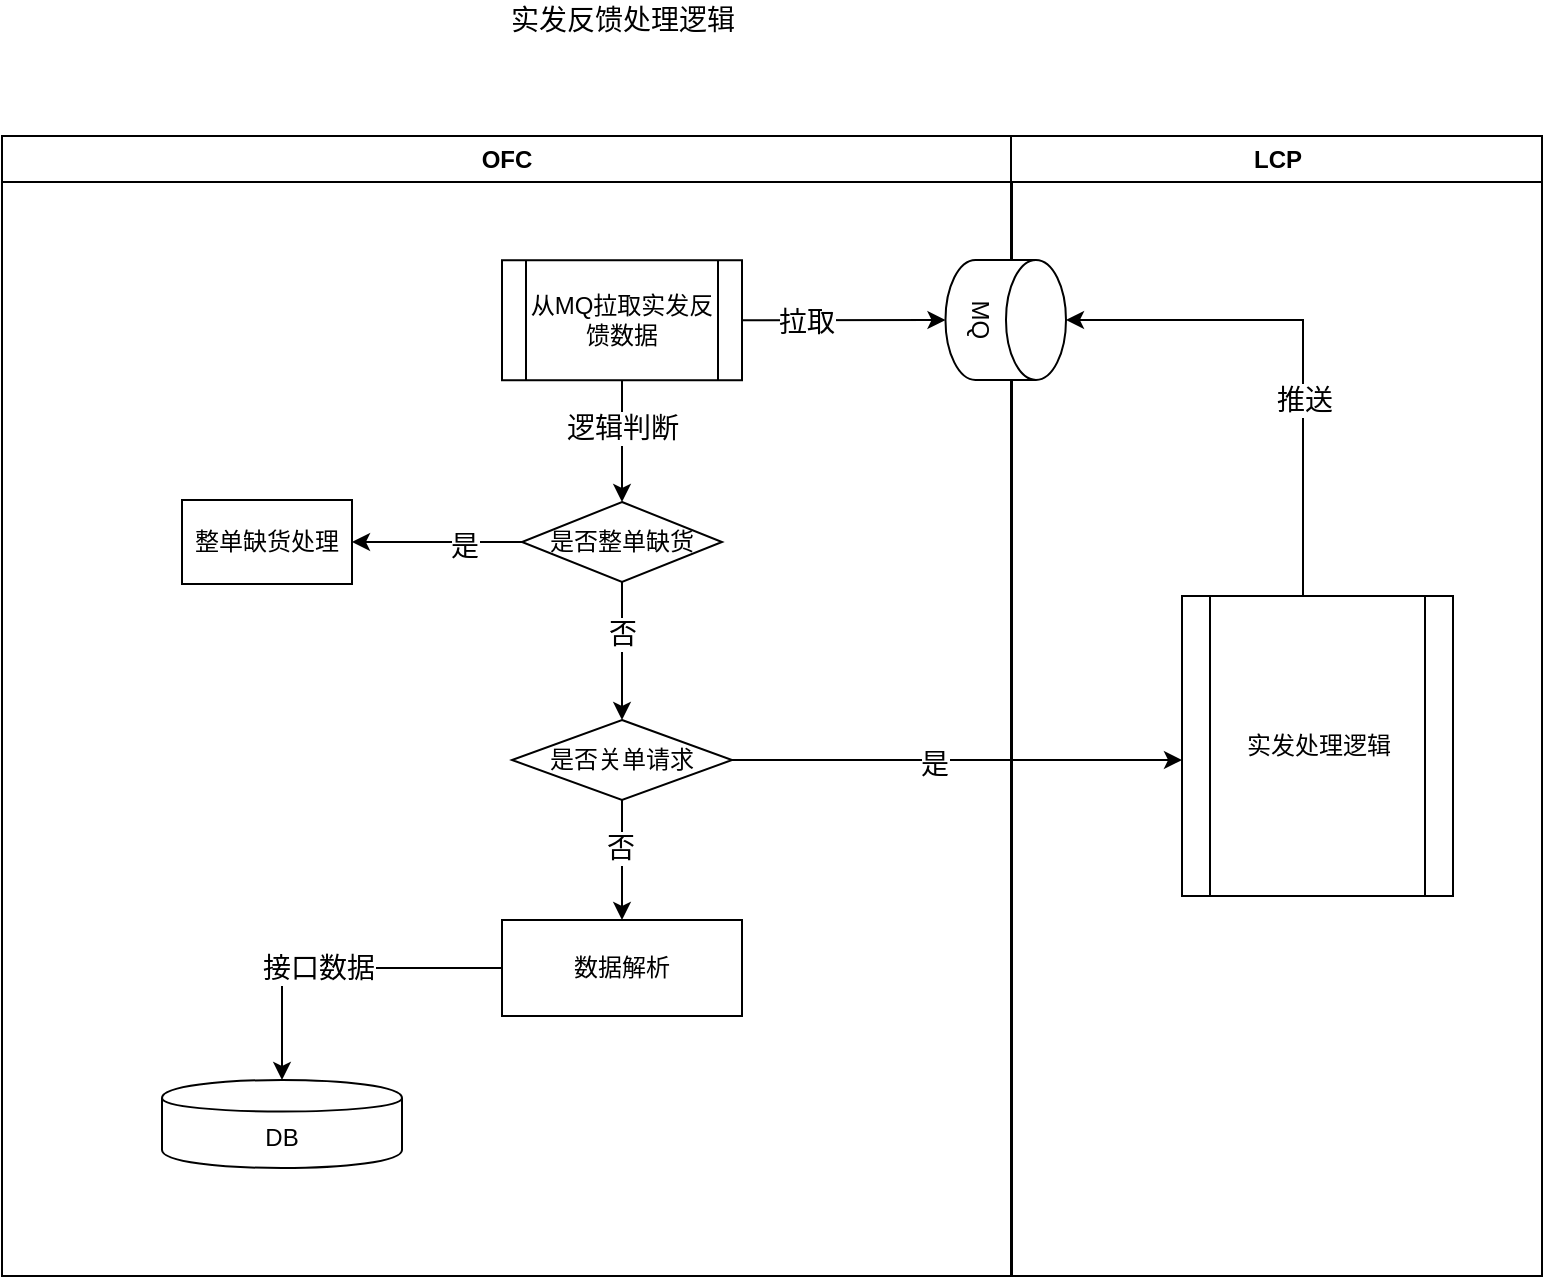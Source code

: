 <mxfile version="13.7.5" type="github">
  <diagram name="Page-1" id="e7e014a7-5840-1c2e-5031-d8a46d1fe8dd">
    <mxGraphModel dx="1304" dy="607" grid="1" gridSize="10" guides="1" tooltips="1" connect="1" arrows="1" fold="1" page="1" pageScale="1" pageWidth="1169" pageHeight="826" background="#ffffff" math="0" shadow="0">
      <root>
        <mxCell id="0" />
        <mxCell id="1" parent="0" />
        <mxCell id="2" value="OFC" style="swimlane;whiteSpace=wrap" parent="1" vertex="1">
          <mxGeometry x="220" y="128" width="505" height="570" as="geometry" />
        </mxCell>
        <mxCell id="zWzzXLhB3YzLZSfjlvJ7-43" value="从MQ拉取实发反馈数据" style="shape=process;whiteSpace=wrap;html=1;backgroundOutline=1;" vertex="1" parent="2">
          <mxGeometry x="250" y="62.12" width="120" height="60" as="geometry" />
        </mxCell>
        <mxCell id="zWzzXLhB3YzLZSfjlvJ7-51" value="是否整单缺货" style="rhombus;whiteSpace=wrap;html=1;" vertex="1" parent="2">
          <mxGeometry x="260" y="183" width="100" height="40" as="geometry" />
        </mxCell>
        <mxCell id="zWzzXLhB3YzLZSfjlvJ7-52" value="" style="edgeStyle=orthogonalEdgeStyle;rounded=0;orthogonalLoop=1;jettySize=auto;html=1;" edge="1" parent="2" source="zWzzXLhB3YzLZSfjlvJ7-43" target="zWzzXLhB3YzLZSfjlvJ7-51">
          <mxGeometry relative="1" as="geometry" />
        </mxCell>
        <mxCell id="zWzzXLhB3YzLZSfjlvJ7-69" value="逻辑判断" style="edgeLabel;html=1;align=center;verticalAlign=middle;resizable=0;points=[];fontSize=14;" vertex="1" connectable="0" parent="zWzzXLhB3YzLZSfjlvJ7-52">
          <mxGeometry x="-0.206" relative="1" as="geometry">
            <mxPoint as="offset" />
          </mxGeometry>
        </mxCell>
        <mxCell id="zWzzXLhB3YzLZSfjlvJ7-53" value="整单缺货处理" style="whiteSpace=wrap;html=1;" vertex="1" parent="2">
          <mxGeometry x="90" y="182" width="85" height="42" as="geometry" />
        </mxCell>
        <mxCell id="zWzzXLhB3YzLZSfjlvJ7-54" value="" style="edgeStyle=orthogonalEdgeStyle;rounded=0;orthogonalLoop=1;jettySize=auto;html=1;" edge="1" parent="2" source="zWzzXLhB3YzLZSfjlvJ7-51" target="zWzzXLhB3YzLZSfjlvJ7-53">
          <mxGeometry relative="1" as="geometry" />
        </mxCell>
        <mxCell id="zWzzXLhB3YzLZSfjlvJ7-67" value="是" style="edgeLabel;html=1;align=center;verticalAlign=middle;resizable=0;points=[];fontSize=14;" vertex="1" connectable="0" parent="zWzzXLhB3YzLZSfjlvJ7-54">
          <mxGeometry x="-0.321" y="2" relative="1" as="geometry">
            <mxPoint as="offset" />
          </mxGeometry>
        </mxCell>
        <mxCell id="zWzzXLhB3YzLZSfjlvJ7-55" value="是否关单请求" style="rhombus;whiteSpace=wrap;html=1;" vertex="1" parent="2">
          <mxGeometry x="255" y="292" width="110" height="40" as="geometry" />
        </mxCell>
        <mxCell id="zWzzXLhB3YzLZSfjlvJ7-56" value="" style="edgeStyle=orthogonalEdgeStyle;rounded=0;orthogonalLoop=1;jettySize=auto;html=1;" edge="1" parent="2" source="zWzzXLhB3YzLZSfjlvJ7-51" target="zWzzXLhB3YzLZSfjlvJ7-55">
          <mxGeometry relative="1" as="geometry" />
        </mxCell>
        <mxCell id="zWzzXLhB3YzLZSfjlvJ7-68" value="否" style="edgeLabel;html=1;align=center;verticalAlign=middle;resizable=0;points=[];fontSize=14;" vertex="1" connectable="0" parent="zWzzXLhB3YzLZSfjlvJ7-56">
          <mxGeometry x="-0.246" relative="1" as="geometry">
            <mxPoint as="offset" />
          </mxGeometry>
        </mxCell>
        <mxCell id="zWzzXLhB3YzLZSfjlvJ7-81" value="数据解析" style="whiteSpace=wrap;html=1;" vertex="1" parent="2">
          <mxGeometry x="250" y="392" width="120" height="48" as="geometry" />
        </mxCell>
        <mxCell id="zWzzXLhB3YzLZSfjlvJ7-82" value="" style="edgeStyle=orthogonalEdgeStyle;rounded=0;orthogonalLoop=1;jettySize=auto;html=1;fontSize=14;" edge="1" parent="2" source="zWzzXLhB3YzLZSfjlvJ7-55" target="zWzzXLhB3YzLZSfjlvJ7-81">
          <mxGeometry relative="1" as="geometry" />
        </mxCell>
        <mxCell id="zWzzXLhB3YzLZSfjlvJ7-86" value="否" style="edgeLabel;html=1;align=center;verticalAlign=middle;resizable=0;points=[];fontSize=14;" vertex="1" connectable="0" parent="zWzzXLhB3YzLZSfjlvJ7-82">
          <mxGeometry x="-0.2" y="-1" relative="1" as="geometry">
            <mxPoint as="offset" />
          </mxGeometry>
        </mxCell>
        <mxCell id="zWzzXLhB3YzLZSfjlvJ7-83" value="DB" style="shape=cylinder;whiteSpace=wrap;html=1;boundedLbl=1;backgroundOutline=1;" vertex="1" parent="2">
          <mxGeometry x="80" y="472" width="120" height="44" as="geometry" />
        </mxCell>
        <mxCell id="zWzzXLhB3YzLZSfjlvJ7-84" value="" style="edgeStyle=orthogonalEdgeStyle;rounded=0;orthogonalLoop=1;jettySize=auto;html=1;fontSize=14;" edge="1" parent="2" source="zWzzXLhB3YzLZSfjlvJ7-81" target="zWzzXLhB3YzLZSfjlvJ7-83">
          <mxGeometry relative="1" as="geometry" />
        </mxCell>
        <mxCell id="zWzzXLhB3YzLZSfjlvJ7-85" value="接口数据" style="edgeLabel;html=1;align=center;verticalAlign=middle;resizable=0;points=[];fontSize=14;" vertex="1" connectable="0" parent="zWzzXLhB3YzLZSfjlvJ7-84">
          <mxGeometry x="0.106" relative="1" as="geometry">
            <mxPoint as="offset" />
          </mxGeometry>
        </mxCell>
        <mxCell id="4" value="LCP" style="swimlane;whiteSpace=wrap" parent="1" vertex="1">
          <mxGeometry x="724.5" y="128" width="265.5" height="570" as="geometry" />
        </mxCell>
        <mxCell id="zWzzXLhB3YzLZSfjlvJ7-58" value="实发处理逻辑" style="shape=process;whiteSpace=wrap;html=1;backgroundOutline=1;" vertex="1" parent="4">
          <mxGeometry x="85.5" y="230" width="135.5" height="150" as="geometry" />
        </mxCell>
        <mxCell id="zWzzXLhB3YzLZSfjlvJ7-41" value="MQ" style="shape=cylinder3;whiteSpace=wrap;html=1;boundedLbl=1;backgroundOutline=1;size=15;rotation=90;" vertex="1" parent="4">
          <mxGeometry x="-32.63" y="61.87" width="60" height="60.25" as="geometry" />
        </mxCell>
        <mxCell id="zWzzXLhB3YzLZSfjlvJ7-59" value="" style="edgeStyle=orthogonalEdgeStyle;rounded=0;orthogonalLoop=1;jettySize=auto;html=1;fontSize=14;" edge="1" parent="4" source="zWzzXLhB3YzLZSfjlvJ7-58" target="zWzzXLhB3YzLZSfjlvJ7-41">
          <mxGeometry relative="1" as="geometry">
            <Array as="points">
              <mxPoint x="146" y="92" />
            </Array>
          </mxGeometry>
        </mxCell>
        <mxCell id="zWzzXLhB3YzLZSfjlvJ7-64" value="推送" style="edgeLabel;html=1;align=center;verticalAlign=middle;resizable=0;points=[];fontSize=14;" vertex="1" connectable="0" parent="zWzzXLhB3YzLZSfjlvJ7-59">
          <mxGeometry x="-0.235" relative="1" as="geometry">
            <mxPoint as="offset" />
          </mxGeometry>
        </mxCell>
        <mxCell id="zWzzXLhB3YzLZSfjlvJ7-44" value="" style="endArrow=classic;html=1;exitX=1;exitY=0.5;exitDx=0;exitDy=0;entryX=0.5;entryY=1;entryDx=0;entryDy=0;entryPerimeter=0;" edge="1" parent="1" source="zWzzXLhB3YzLZSfjlvJ7-43" target="zWzzXLhB3YzLZSfjlvJ7-41">
          <mxGeometry width="50" height="50" relative="1" as="geometry">
            <mxPoint x="650" y="245" as="sourcePoint" />
            <mxPoint x="700" y="195" as="targetPoint" />
          </mxGeometry>
        </mxCell>
        <mxCell id="zWzzXLhB3YzLZSfjlvJ7-63" value="拉取" style="edgeLabel;html=1;align=center;verticalAlign=middle;resizable=0;points=[];fontSize=14;" vertex="1" connectable="0" parent="zWzzXLhB3YzLZSfjlvJ7-44">
          <mxGeometry x="-0.385" y="-1" relative="1" as="geometry">
            <mxPoint as="offset" />
          </mxGeometry>
        </mxCell>
        <mxCell id="zWzzXLhB3YzLZSfjlvJ7-61" value="" style="edgeStyle=orthogonalEdgeStyle;rounded=0;orthogonalLoop=1;jettySize=auto;html=1;fontSize=14;" edge="1" parent="1" source="zWzzXLhB3YzLZSfjlvJ7-55">
          <mxGeometry relative="1" as="geometry">
            <mxPoint x="810" y="440" as="targetPoint" />
          </mxGeometry>
        </mxCell>
        <mxCell id="zWzzXLhB3YzLZSfjlvJ7-62" value="是" style="edgeLabel;html=1;align=center;verticalAlign=middle;resizable=0;points=[];fontSize=14;" vertex="1" connectable="0" parent="zWzzXLhB3YzLZSfjlvJ7-61">
          <mxGeometry x="-0.107" y="-2" relative="1" as="geometry">
            <mxPoint as="offset" />
          </mxGeometry>
        </mxCell>
        <mxCell id="zWzzXLhB3YzLZSfjlvJ7-57" value="实发反馈处理逻辑" style="text;html=1;align=center;verticalAlign=middle;resizable=0;points=[];autosize=2;fontSize=14;" vertex="1" parent="1">
          <mxGeometry x="475" y="60" width="110" height="20" as="geometry" />
        </mxCell>
      </root>
    </mxGraphModel>
  </diagram>
</mxfile>
